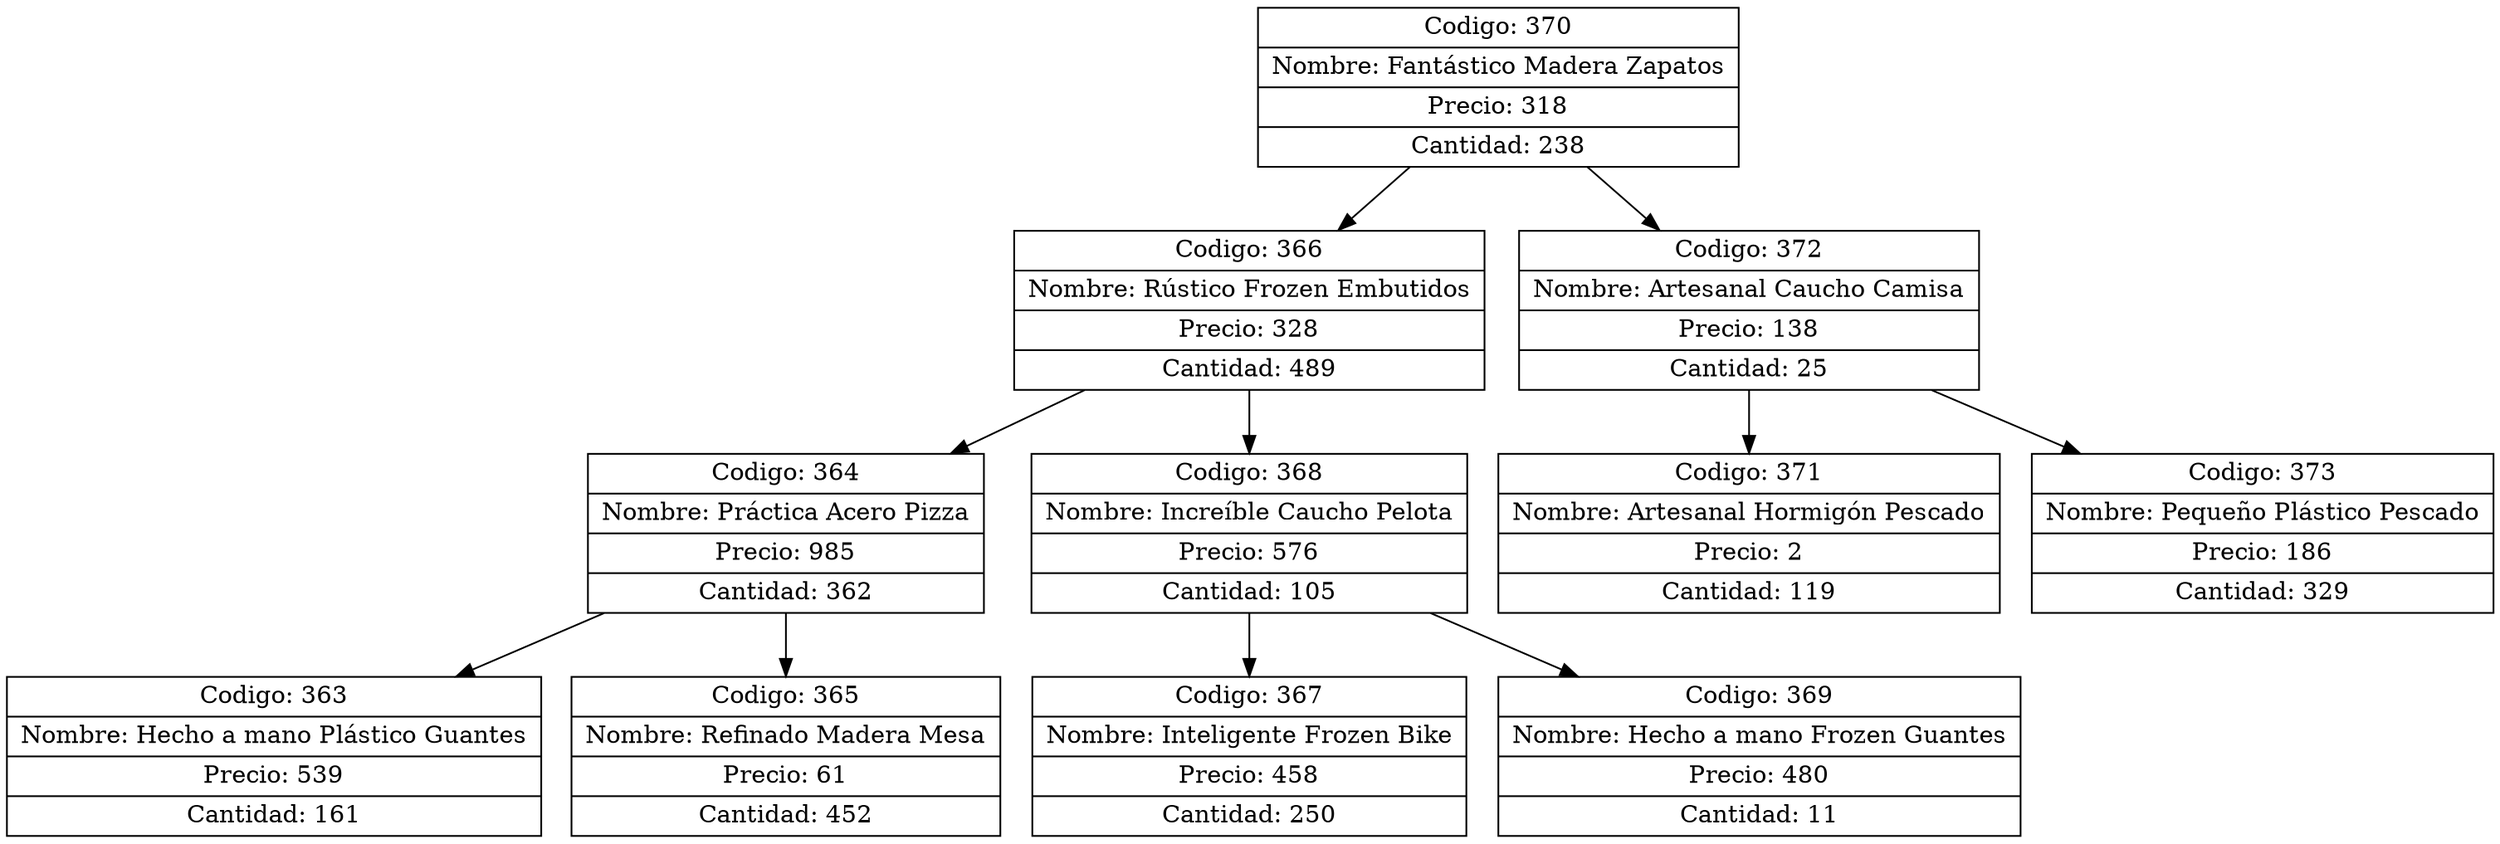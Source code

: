 digraph grafico{
rankdir=UD 
node[shape=box] 
concentrate=true 
nodo370[ shape=record, label ="{Codigo: 370|Nombre: Fantástico Madera Zapatos|Precio: 318|Cantidad: 238}"];
nodo366[ shape=record, label ="{Codigo: 366|Nombre: Rústico Frozen Embutidos|Precio: 328|Cantidad: 489}"];
nodo364[ shape=record, label ="{Codigo: 364|Nombre: Práctica Acero Pizza|Precio: 985|Cantidad: 362}"];
nodo363[ shape=record, label ="{Codigo: 363|Nombre: Hecho a mano Plástico Guantes|Precio: 539|Cantidad: 161}"];
nodo364->nodo363
nodo365[ shape=record, label ="{Codigo: 365|Nombre: Refinado Madera Mesa|Precio: 61|Cantidad: 452}"];
nodo364->nodo365
nodo366->nodo364
nodo368[ shape=record, label ="{Codigo: 368|Nombre: Increíble Caucho Pelota|Precio: 576|Cantidad: 105}"];
nodo367[ shape=record, label ="{Codigo: 367|Nombre: Inteligente Frozen Bike|Precio: 458|Cantidad: 250}"];
nodo368->nodo367
nodo369[ shape=record, label ="{Codigo: 369|Nombre: Hecho a mano Frozen Guantes|Precio: 480|Cantidad: 11}"];
nodo368->nodo369
nodo366->nodo368
nodo370->nodo366
nodo372[ shape=record, label ="{Codigo: 372|Nombre: Artesanal Caucho Camisa|Precio: 138|Cantidad: 25}"];
nodo371[ shape=record, label ="{Codigo: 371|Nombre: Artesanal Hormigón Pescado|Precio: 2|Cantidad: 119}"];
nodo372->nodo371
nodo373[ shape=record, label ="{Codigo: 373|Nombre: Pequeño Plástico Pescado|Precio: 186|Cantidad: 329}"];
nodo372->nodo373
nodo370->nodo372
}